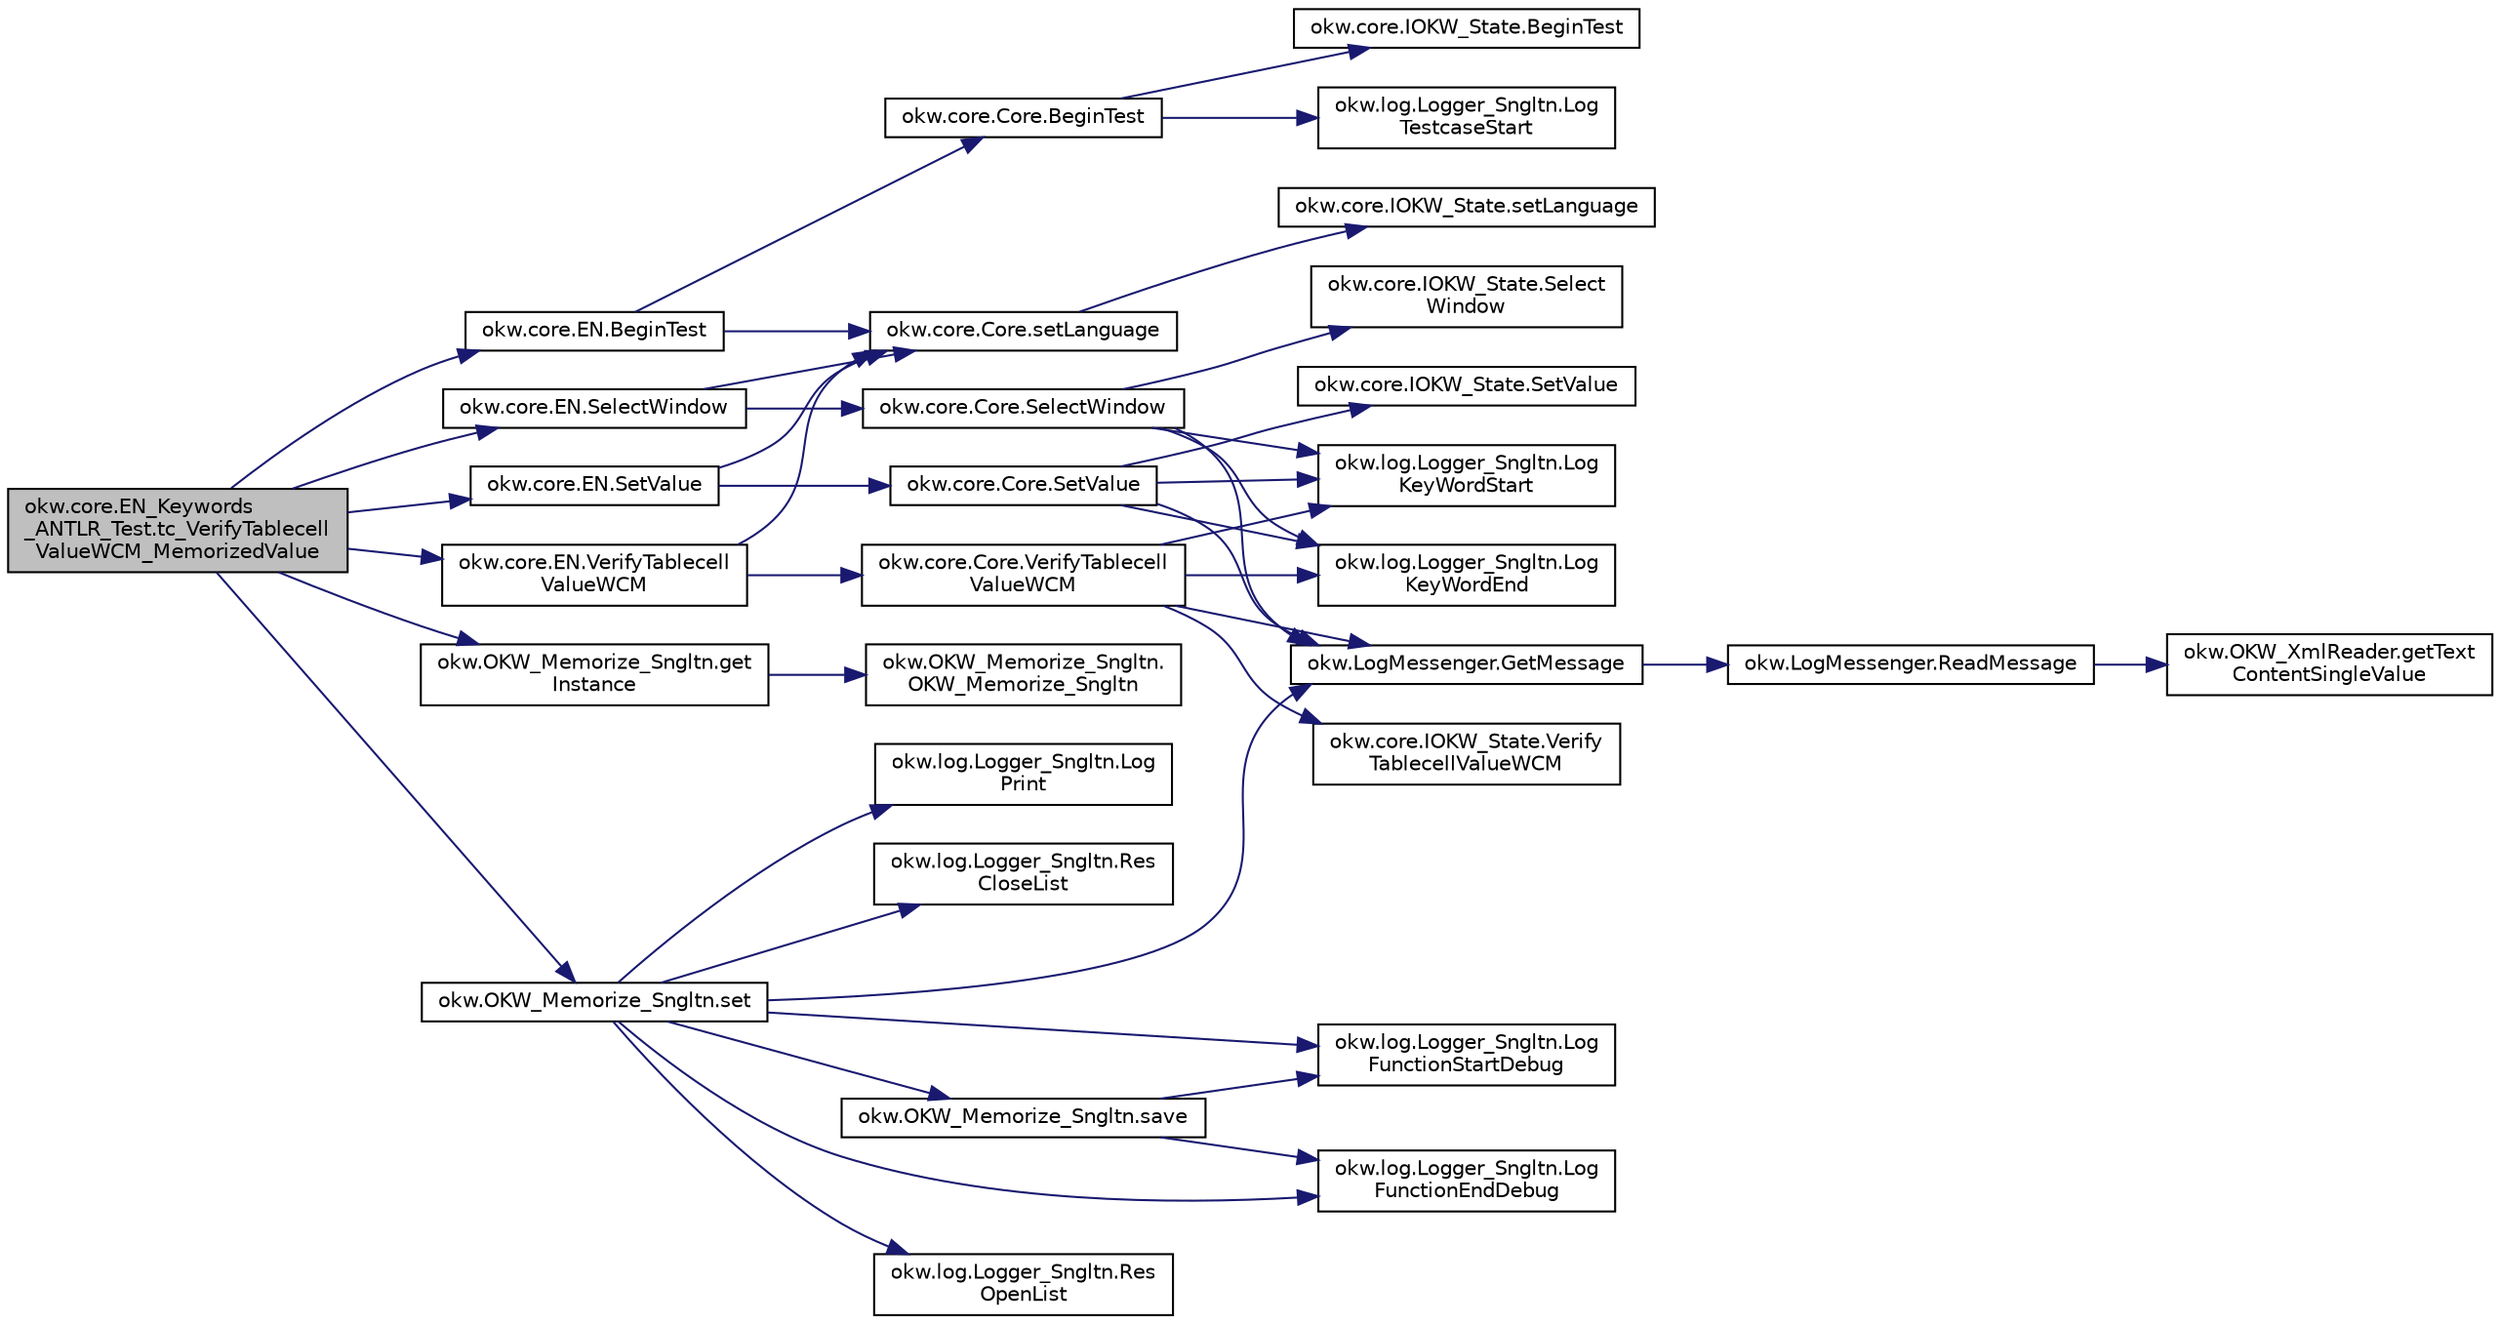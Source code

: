 digraph "okw.core.EN_Keywords_ANTLR_Test.tc_VerifyTablecellValueWCM_MemorizedValue"
{
 // INTERACTIVE_SVG=YES
 // LATEX_PDF_SIZE
  edge [fontname="Helvetica",fontsize="10",labelfontname="Helvetica",labelfontsize="10"];
  node [fontname="Helvetica",fontsize="10",shape=record];
  rankdir="LR";
  Node1334 [label="okw.core.EN_Keywords\l_ANTLR_Test.tc_VerifyTablecell\lValueWCM_MemorizedValue",height=0.2,width=0.4,color="black", fillcolor="grey75", style="filled", fontcolor="black",tooltip=" "];
  Node1334 -> Node1335 [color="midnightblue",fontsize="10",style="solid",fontname="Helvetica"];
  Node1335 [label="okw.core.EN.BeginTest",height=0.2,width=0.4,color="black", fillcolor="white", style="filled",URL="$classokw_1_1core_1_1_e_n.html#aef613b0a3e6bb8a9623984db145cae69",tooltip="Markiert den Anfang eines neuen Testfalls."];
  Node1335 -> Node1336 [color="midnightblue",fontsize="10",style="solid",fontname="Helvetica"];
  Node1336 [label="okw.core.Core.setLanguage",height=0.2,width=0.4,color="black", fillcolor="white", style="filled",URL="$classokw_1_1core_1_1_core.html#ab4e0f723d27cb11c944ec4c82c426100",tooltip="Setzt die Sprache auf den gegebenen wert Language."];
  Node1336 -> Node1337 [color="midnightblue",fontsize="10",style="solid",fontname="Helvetica"];
  Node1337 [label="okw.core.IOKW_State.setLanguage",height=0.2,width=0.4,color="black", fillcolor="white", style="filled",URL="$interfaceokw_1_1core_1_1_i_o_k_w___state.html#a866baa0bde08a47418f54d63bdb56097",tooltip="Interne Methode zum setzen der Sprache für die sprachabhängigen Ausgaben der Dokumentation (Log)."];
  Node1335 -> Node1338 [color="midnightblue",fontsize="10",style="solid",fontname="Helvetica"];
  Node1338 [label="okw.core.Core.BeginTest",height=0.2,width=0.4,color="black", fillcolor="white", style="filled",URL="$classokw_1_1core_1_1_core.html#acfefe92468c9eb9e951846372726c4d8",tooltip="Markiert den Anfang eines neuen Testfalls."];
  Node1338 -> Node1339 [color="midnightblue",fontsize="10",style="solid",fontname="Helvetica"];
  Node1339 [label="okw.log.Logger_Sngltn.Log\lTestcaseStart",height=0.2,width=0.4,color="black", fillcolor="white", style="filled",URL="$classokw_1_1log_1_1_logger___sngltn.html#a60f4ad59db847ae61df928f9920f3deb",tooltip="Ausgabe des Testfalls."];
  Node1338 -> Node1340 [color="midnightblue",fontsize="10",style="solid",fontname="Helvetica"];
  Node1340 [label="okw.core.IOKW_State.BeginTest",height=0.2,width=0.4,color="black", fillcolor="white", style="filled",URL="$interfaceokw_1_1core_1_1_i_o_k_w___state.html#ae5480ddb1fc37eade5d899d335bc4b13",tooltip="Markiert den Anfang eines neuen Testfalls."];
  Node1334 -> Node1341 [color="midnightblue",fontsize="10",style="solid",fontname="Helvetica"];
  Node1341 [label="okw.core.EN.SelectWindow",height=0.2,width=0.4,color="black", fillcolor="white", style="filled",URL="$classokw_1_1core_1_1_e_n.html#a2b61c2b39a9cfdbdfd25fe0e3d43785b",tooltip="Setzt den Kontext auf das gegebene Fenster."];
  Node1341 -> Node1336 [color="midnightblue",fontsize="10",style="solid",fontname="Helvetica"];
  Node1341 -> Node1342 [color="midnightblue",fontsize="10",style="solid",fontname="Helvetica"];
  Node1342 [label="okw.core.Core.SelectWindow",height=0.2,width=0.4,color="black", fillcolor="white", style="filled",URL="$classokw_1_1core_1_1_core.html#a6a68660eb5e34965522896e2a5c48314",tooltip="Setzt den Kontext auf das gegebene Fenster."];
  Node1342 -> Node1343 [color="midnightblue",fontsize="10",style="solid",fontname="Helvetica"];
  Node1343 [label="okw.log.Logger_Sngltn.Log\lKeyWordStart",height=0.2,width=0.4,color="black", fillcolor="white", style="filled",URL="$classokw_1_1log_1_1_logger___sngltn.html#a70ec25e200e00ecefc544e8fd371d2ef",tooltip="Ausgabe eines Schlüsselwortes."];
  Node1342 -> Node1344 [color="midnightblue",fontsize="10",style="solid",fontname="Helvetica"];
  Node1344 [label="okw.LogMessenger.GetMessage",height=0.2,width=0.4,color="black", fillcolor="white", style="filled",URL="$classokw_1_1_log_messenger.html#af225d1f037d47b3b085175c09d78bdd2",tooltip="Holt die Log-Meldung für MethodeNmae/Textkey ohne weitere Parameter."];
  Node1344 -> Node1345 [color="midnightblue",fontsize="10",style="solid",fontname="Helvetica"];
  Node1345 [label="okw.LogMessenger.ReadMessage",height=0.2,width=0.4,color="black", fillcolor="white", style="filled",URL="$classokw_1_1_log_messenger.html#a530cd6ab82ec82a04206a2e976ec06e3",tooltip="Interne Kernfunktion holt die Log-Meldung mit Platzhaltern aus der XML-Datei."];
  Node1345 -> Node1346 [color="midnightblue",fontsize="10",style="solid",fontname="Helvetica"];
  Node1346 [label="okw.OKW_XmlReader.getText\lContentSingleValue",height=0.2,width=0.4,color="black", fillcolor="white", style="filled",URL="$classokw_1_1_o_k_w___xml_reader.html#ab920b5335a2e1429c14cc5f8e79f39eb",tooltip="Lies den TextContent eines Tag."];
  Node1342 -> Node1347 [color="midnightblue",fontsize="10",style="solid",fontname="Helvetica"];
  Node1347 [label="okw.core.IOKW_State.Select\lWindow",height=0.2,width=0.4,color="black", fillcolor="white", style="filled",URL="$interfaceokw_1_1core_1_1_i_o_k_w___state.html#ad4fc9610ed5b1176590a45b55e6ac7f0",tooltip="Setzt den Kontext auf das gegebene Fenster."];
  Node1342 -> Node1348 [color="midnightblue",fontsize="10",style="solid",fontname="Helvetica"];
  Node1348 [label="okw.log.Logger_Sngltn.Log\lKeyWordEnd",height=0.2,width=0.4,color="black", fillcolor="white", style="filled",URL="$classokw_1_1log_1_1_logger___sngltn.html#aa7d2da98631d21644da70c187f03155e",tooltip="LogKeyWordEnd:"];
  Node1334 -> Node1349 [color="midnightblue",fontsize="10",style="solid",fontname="Helvetica"];
  Node1349 [label="okw.OKW_Memorize_Sngltn.get\lInstance",height=0.2,width=0.4,color="black", fillcolor="white", style="filled",URL="$classokw_1_1_o_k_w___memorize___sngltn.html#a108813fb1dfa22043cdf1156513a57d3",tooltip="Diese Methode gibt die einzige Instanz dieser Klasse zurück."];
  Node1349 -> Node1350 [color="midnightblue",fontsize="10",style="solid",fontname="Helvetica"];
  Node1350 [label="okw.OKW_Memorize_Sngltn.\lOKW_Memorize_Sngltn",height=0.2,width=0.4,color="black", fillcolor="white", style="filled",URL="$classokw_1_1_o_k_w___memorize___sngltn.html#a12aa85f3e36dabb70ea713a400dd3c36",tooltip="Privater Konstruktor dieser Klasse."];
  Node1334 -> Node1351 [color="midnightblue",fontsize="10",style="solid",fontname="Helvetica"];
  Node1351 [label="okw.OKW_Memorize_Sngltn.set",height=0.2,width=0.4,color="black", fillcolor="white", style="filled",URL="$classokw_1_1_o_k_w___memorize___sngltn.html#a77acdbf6b56b381439a16f96b54e6fbd",tooltip="Setzt/Merkt sich das MemKey/Value-Paar."];
  Node1351 -> Node1352 [color="midnightblue",fontsize="10",style="solid",fontname="Helvetica"];
  Node1352 [label="okw.log.Logger_Sngltn.Log\lFunctionStartDebug",height=0.2,width=0.4,color="black", fillcolor="white", style="filled",URL="$classokw_1_1log_1_1_logger___sngltn.html#a2d4c3d22d2a52b92873ee2f3853d9c42",tooltip="LogFunctionStartDebug:"];
  Node1351 -> Node1344 [color="midnightblue",fontsize="10",style="solid",fontname="Helvetica"];
  Node1351 -> Node1353 [color="midnightblue",fontsize="10",style="solid",fontname="Helvetica"];
  Node1353 [label="okw.log.Logger_Sngltn.Res\lOpenList",height=0.2,width=0.4,color="black", fillcolor="white", style="filled",URL="$classokw_1_1log_1_1_logger___sngltn.html#ab4fc711bb4c754f251372ff3b14ab9c9",tooltip="Creates a new hierarchical level in the results file."];
  Node1351 -> Node1354 [color="midnightblue",fontsize="10",style="solid",fontname="Helvetica"];
  Node1354 [label="okw.log.Logger_Sngltn.Log\lPrint",height=0.2,width=0.4,color="black", fillcolor="white", style="filled",URL="$classokw_1_1log_1_1_logger___sngltn.html#a8ebceaddd6cc6963ddb8e08c72ea808c",tooltip="LogPrint Function: Prints the values of expressions to the results file."];
  Node1351 -> Node1355 [color="midnightblue",fontsize="10",style="solid",fontname="Helvetica"];
  Node1355 [label="okw.log.Logger_Sngltn.Res\lCloseList",height=0.2,width=0.4,color="black", fillcolor="white", style="filled",URL="$classokw_1_1log_1_1_logger___sngltn.html#a9b54104f7e0b4c0a473877b19dfaed56",tooltip="Closes a hierarchical level in the results file that was opened with ResOpenList."];
  Node1351 -> Node1356 [color="midnightblue",fontsize="10",style="solid",fontname="Helvetica"];
  Node1356 [label="okw.OKW_Memorize_Sngltn.save",height=0.2,width=0.4,color="black", fillcolor="white", style="filled",URL="$classokw_1_1_o_k_w___memorize___sngltn.html#a3ff14b0c6e596369e1437c59888a104f",tooltip="Liest die Werte der Klasse OKW_Memorize aus einer Datei, gegeben in OKW.OKW_Ini.Xml_Ini_xml,..."];
  Node1356 -> Node1352 [color="midnightblue",fontsize="10",style="solid",fontname="Helvetica"];
  Node1356 -> Node1357 [color="midnightblue",fontsize="10",style="solid",fontname="Helvetica"];
  Node1357 [label="okw.log.Logger_Sngltn.Log\lFunctionEndDebug",height=0.2,width=0.4,color="black", fillcolor="white", style="filled",URL="$classokw_1_1log_1_1_logger___sngltn.html#a91b192a4e0381f6d02b791693d0fab84",tooltip="LogFunctionEndDebug:"];
  Node1351 -> Node1357 [color="midnightblue",fontsize="10",style="solid",fontname="Helvetica"];
  Node1334 -> Node1358 [color="midnightblue",fontsize="10",style="solid",fontname="Helvetica"];
  Node1358 [label="okw.core.EN.SetValue",height=0.2,width=0.4,color="black", fillcolor="white", style="filled",URL="$classokw_1_1core_1_1_e_n.html#a3de04697f1873ab6773a068a3159f1d1",tooltip="Setzt den Wert des gegebenen Fensterobjekts auf den gegebenen Wert."];
  Node1358 -> Node1336 [color="midnightblue",fontsize="10",style="solid",fontname="Helvetica"];
  Node1358 -> Node1359 [color="midnightblue",fontsize="10",style="solid",fontname="Helvetica"];
  Node1359 [label="okw.core.Core.SetValue",height=0.2,width=0.4,color="black", fillcolor="white", style="filled",URL="$classokw_1_1core_1_1_core.html#a7088065564f2909025435c0c5594926c",tooltip="Setzt den Wert des gegebenen Fensterobjekts auf den gegebenen Wert."];
  Node1359 -> Node1343 [color="midnightblue",fontsize="10",style="solid",fontname="Helvetica"];
  Node1359 -> Node1344 [color="midnightblue",fontsize="10",style="solid",fontname="Helvetica"];
  Node1359 -> Node1360 [color="midnightblue",fontsize="10",style="solid",fontname="Helvetica"];
  Node1360 [label="okw.core.IOKW_State.SetValue",height=0.2,width=0.4,color="black", fillcolor="white", style="filled",URL="$interfaceokw_1_1core_1_1_i_o_k_w___state.html#a301021976f71d79ff9054052b3b9ca38",tooltip="Setzt den Wert des gegebenen Fensterobjekts auf den gegebenen Wert."];
  Node1359 -> Node1348 [color="midnightblue",fontsize="10",style="solid",fontname="Helvetica"];
  Node1334 -> Node1361 [color="midnightblue",fontsize="10",style="solid",fontname="Helvetica"];
  Node1361 [label="okw.core.EN.VerifyTablecell\lValueWCM",height=0.2,width=0.4,color="black", fillcolor="white", style="filled",URL="$classokw_1_1core_1_1_e_n.html#aae92a9bb1e550b16be588fbd38c39038",tooltip="Vergleicht den Inhalt der gegebenen Tabellenzelle mit dem erwarteten Wert."];
  Node1361 -> Node1336 [color="midnightblue",fontsize="10",style="solid",fontname="Helvetica"];
  Node1361 -> Node1362 [color="midnightblue",fontsize="10",style="solid",fontname="Helvetica"];
  Node1362 [label="okw.core.Core.VerifyTablecell\lValueWCM",height=0.2,width=0.4,color="black", fillcolor="white", style="filled",URL="$classokw_1_1core_1_1_core.html#add884d5c22a8a05b762e3bc06a7ed02a",tooltip="Vergleicht den Inhalt der gegebenen Tabellenzelle mit dem erwarteten Wert."];
  Node1362 -> Node1343 [color="midnightblue",fontsize="10",style="solid",fontname="Helvetica"];
  Node1362 -> Node1344 [color="midnightblue",fontsize="10",style="solid",fontname="Helvetica"];
  Node1362 -> Node1363 [color="midnightblue",fontsize="10",style="solid",fontname="Helvetica"];
  Node1363 [label="okw.core.IOKW_State.Verify\lTablecellValueWCM",height=0.2,width=0.4,color="black", fillcolor="white", style="filled",URL="$interfaceokw_1_1core_1_1_i_o_k_w___state.html#a3f9d14b5445fc5a5432483c302baf2c4",tooltip="Vergleicht den Inhalt der gegebenen Tabellenzelle mit dem erwarteten Wert."];
  Node1362 -> Node1348 [color="midnightblue",fontsize="10",style="solid",fontname="Helvetica"];
}
